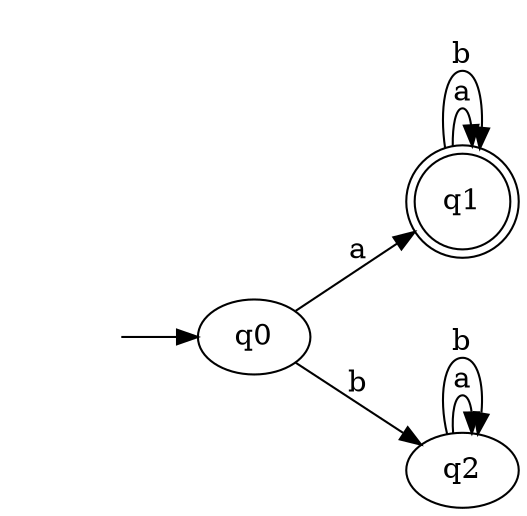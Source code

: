 digraph graph_2
{
	rankdir =  LR; node_start [label = "", shape = none]; 
	node_start ->  q0; 
	q1 [label =q1, shape = doublecircle]; 
	q0 -> q1 [label=a]; 
	q0 -> q2 [label=b]; 
	q1 -> q1 [label=a]; 
	q1 -> q1 [label=b]; 
	q2 -> q2 [label=a]; 
	q2 -> q2 [label=b]; 
}